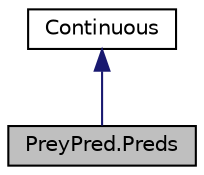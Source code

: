 digraph "PreyPred.Preds"
{
 // INTERACTIVE_SVG=YES
  bgcolor="transparent";
  edge [fontname="Helvetica",fontsize="10",labelfontname="Helvetica",labelfontsize="10"];
  node [fontname="Helvetica",fontsize="10",shape=record];
  Node0 [label="PreyPred.Preds",height=0.2,width=0.4,color="black", fillcolor="grey75", style="filled", fontcolor="black"];
  Node1 -> Node0 [dir="back",color="midnightblue",fontsize="10",style="solid",fontname="Helvetica"];
  Node1 [label="Continuous",height=0.2,width=0.4,color="black",URL="$df/d80/classumontreal_1_1ssj_1_1simevents_1_1Continuous.html",tooltip="Represents a variable in a continuous-time simulation. "];
}
